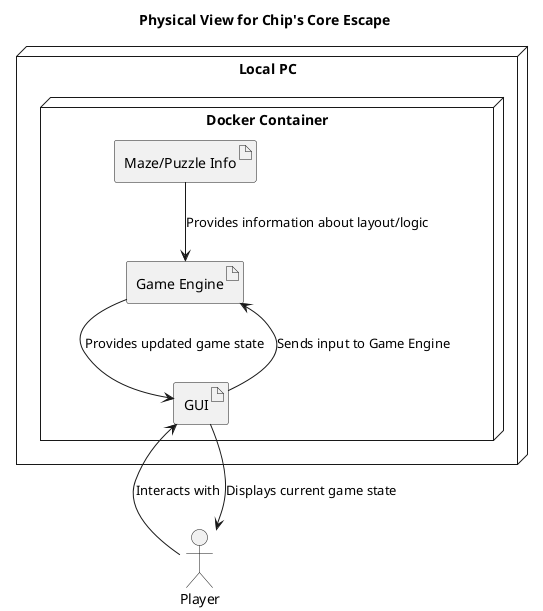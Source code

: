 @startuml physical_view
title  Physical View for Chip's Core Escape
actor "Player" as P

node "Local PC" {
    node "Docker Container" {
        artifact "Game Engine" as GE
        artifact "GUI" as GUI
        artifact "Maze/Puzzle Info" as MP
    }
}

P --> GUI : Interacts with
GUI --> GE : Sends input to Game Engine
GE --> GUI : Provides updated game state
GUI --> P: Displays current game state
MP --> GE: Provides information about layout/logic
@enduml


